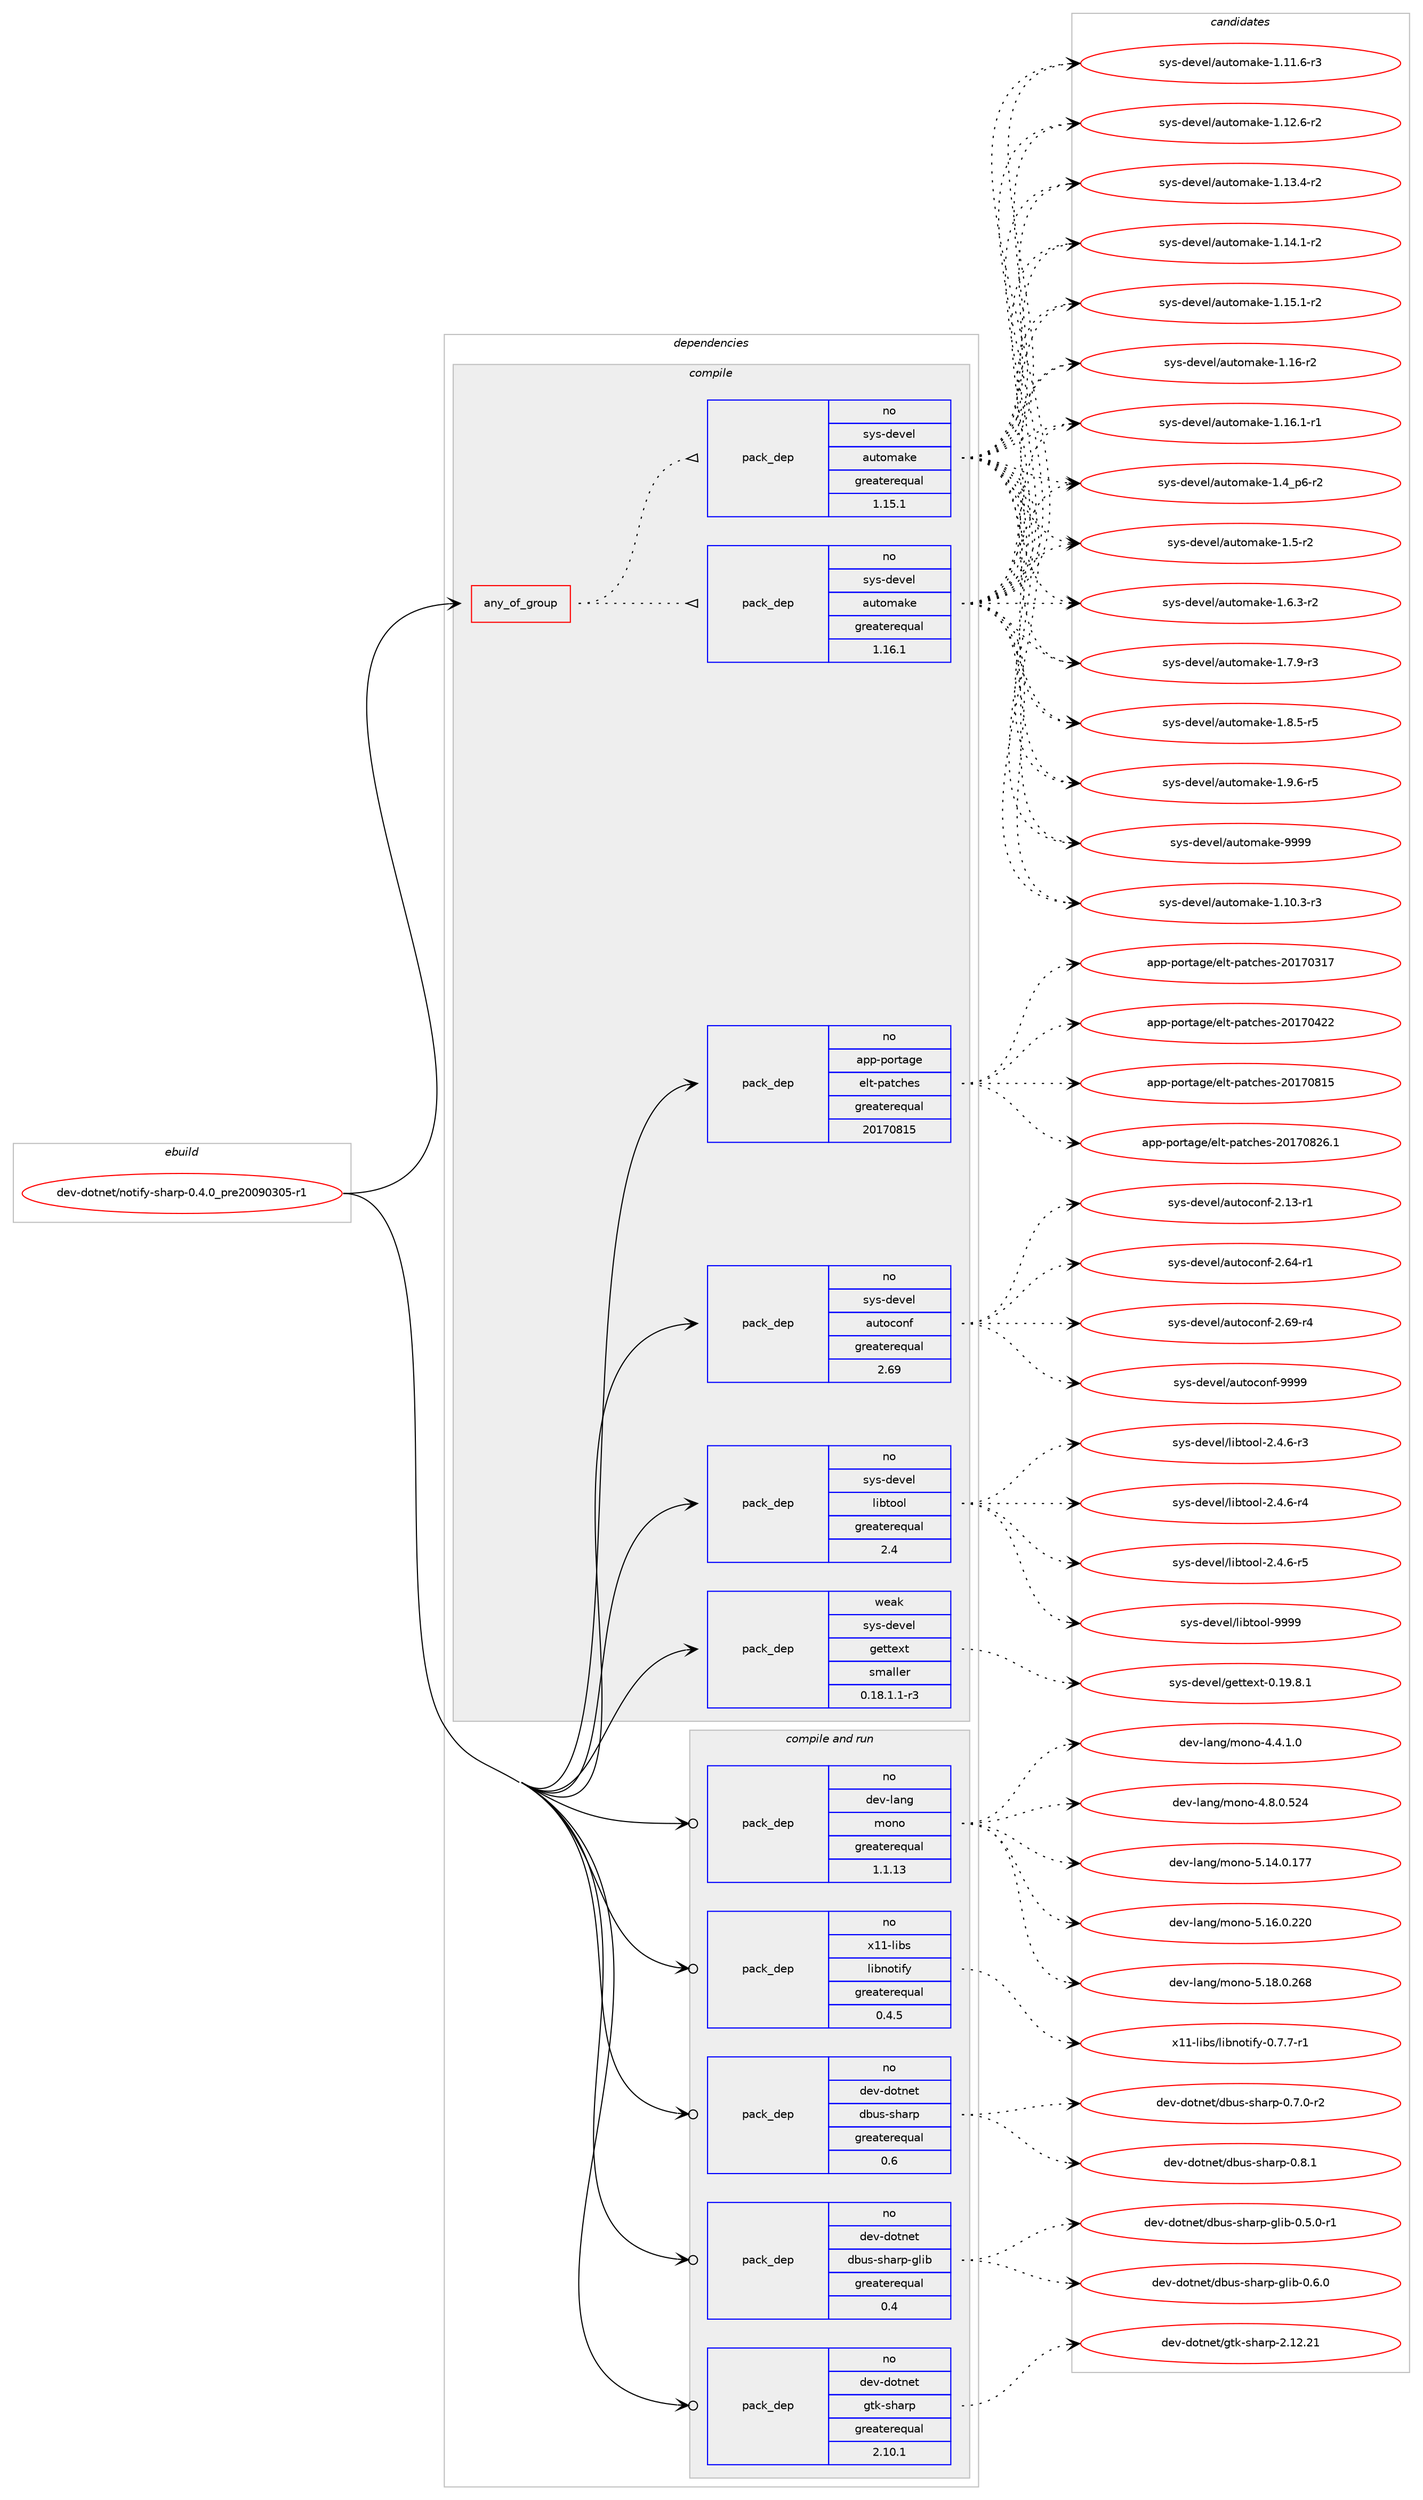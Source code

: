 digraph prolog {

# *************
# Graph options
# *************

newrank=true;
concentrate=true;
compound=true;
graph [rankdir=LR,fontname=Helvetica,fontsize=10,ranksep=1.5];#, ranksep=2.5, nodesep=0.2];
edge  [arrowhead=vee];
node  [fontname=Helvetica,fontsize=10];

# **********
# The ebuild
# **********

subgraph cluster_leftcol {
color=gray;
rank=same;
label=<<i>ebuild</i>>;
id [label="dev-dotnet/notify-sharp-0.4.0_pre20090305-r1", color=red, width=4, href="../dev-dotnet/notify-sharp-0.4.0_pre20090305-r1.svg"];
}

# ****************
# The dependencies
# ****************

subgraph cluster_midcol {
color=gray;
label=<<i>dependencies</i>>;
subgraph cluster_compile {
fillcolor="#eeeeee";
style=filled;
label=<<i>compile</i>>;
subgraph any20449 {
dependency1323326 [label=<<TABLE BORDER="0" CELLBORDER="1" CELLSPACING="0" CELLPADDING="4"><TR><TD CELLPADDING="10">any_of_group</TD></TR></TABLE>>, shape=none, color=red];subgraph pack944192 {
dependency1323327 [label=<<TABLE BORDER="0" CELLBORDER="1" CELLSPACING="0" CELLPADDING="4" WIDTH="220"><TR><TD ROWSPAN="6" CELLPADDING="30">pack_dep</TD></TR><TR><TD WIDTH="110">no</TD></TR><TR><TD>sys-devel</TD></TR><TR><TD>automake</TD></TR><TR><TD>greaterequal</TD></TR><TR><TD>1.16.1</TD></TR></TABLE>>, shape=none, color=blue];
}
dependency1323326:e -> dependency1323327:w [weight=20,style="dotted",arrowhead="oinv"];
subgraph pack944193 {
dependency1323328 [label=<<TABLE BORDER="0" CELLBORDER="1" CELLSPACING="0" CELLPADDING="4" WIDTH="220"><TR><TD ROWSPAN="6" CELLPADDING="30">pack_dep</TD></TR><TR><TD WIDTH="110">no</TD></TR><TR><TD>sys-devel</TD></TR><TR><TD>automake</TD></TR><TR><TD>greaterequal</TD></TR><TR><TD>1.15.1</TD></TR></TABLE>>, shape=none, color=blue];
}
dependency1323326:e -> dependency1323328:w [weight=20,style="dotted",arrowhead="oinv"];
}
id:e -> dependency1323326:w [weight=20,style="solid",arrowhead="vee"];
subgraph pack944194 {
dependency1323329 [label=<<TABLE BORDER="0" CELLBORDER="1" CELLSPACING="0" CELLPADDING="4" WIDTH="220"><TR><TD ROWSPAN="6" CELLPADDING="30">pack_dep</TD></TR><TR><TD WIDTH="110">no</TD></TR><TR><TD>app-portage</TD></TR><TR><TD>elt-patches</TD></TR><TR><TD>greaterequal</TD></TR><TR><TD>20170815</TD></TR></TABLE>>, shape=none, color=blue];
}
id:e -> dependency1323329:w [weight=20,style="solid",arrowhead="vee"];
subgraph pack944195 {
dependency1323330 [label=<<TABLE BORDER="0" CELLBORDER="1" CELLSPACING="0" CELLPADDING="4" WIDTH="220"><TR><TD ROWSPAN="6" CELLPADDING="30">pack_dep</TD></TR><TR><TD WIDTH="110">no</TD></TR><TR><TD>sys-devel</TD></TR><TR><TD>autoconf</TD></TR><TR><TD>greaterequal</TD></TR><TR><TD>2.69</TD></TR></TABLE>>, shape=none, color=blue];
}
id:e -> dependency1323330:w [weight=20,style="solid",arrowhead="vee"];
subgraph pack944196 {
dependency1323331 [label=<<TABLE BORDER="0" CELLBORDER="1" CELLSPACING="0" CELLPADDING="4" WIDTH="220"><TR><TD ROWSPAN="6" CELLPADDING="30">pack_dep</TD></TR><TR><TD WIDTH="110">no</TD></TR><TR><TD>sys-devel</TD></TR><TR><TD>libtool</TD></TR><TR><TD>greaterequal</TD></TR><TR><TD>2.4</TD></TR></TABLE>>, shape=none, color=blue];
}
id:e -> dependency1323331:w [weight=20,style="solid",arrowhead="vee"];
subgraph pack944197 {
dependency1323332 [label=<<TABLE BORDER="0" CELLBORDER="1" CELLSPACING="0" CELLPADDING="4" WIDTH="220"><TR><TD ROWSPAN="6" CELLPADDING="30">pack_dep</TD></TR><TR><TD WIDTH="110">weak</TD></TR><TR><TD>sys-devel</TD></TR><TR><TD>gettext</TD></TR><TR><TD>smaller</TD></TR><TR><TD>0.18.1.1-r3</TD></TR></TABLE>>, shape=none, color=blue];
}
id:e -> dependency1323332:w [weight=20,style="solid",arrowhead="vee"];
}
subgraph cluster_compileandrun {
fillcolor="#eeeeee";
style=filled;
label=<<i>compile and run</i>>;
subgraph pack944198 {
dependency1323333 [label=<<TABLE BORDER="0" CELLBORDER="1" CELLSPACING="0" CELLPADDING="4" WIDTH="220"><TR><TD ROWSPAN="6" CELLPADDING="30">pack_dep</TD></TR><TR><TD WIDTH="110">no</TD></TR><TR><TD>dev-dotnet</TD></TR><TR><TD>dbus-sharp</TD></TR><TR><TD>greaterequal</TD></TR><TR><TD>0.6</TD></TR></TABLE>>, shape=none, color=blue];
}
id:e -> dependency1323333:w [weight=20,style="solid",arrowhead="odotvee"];
subgraph pack944199 {
dependency1323334 [label=<<TABLE BORDER="0" CELLBORDER="1" CELLSPACING="0" CELLPADDING="4" WIDTH="220"><TR><TD ROWSPAN="6" CELLPADDING="30">pack_dep</TD></TR><TR><TD WIDTH="110">no</TD></TR><TR><TD>dev-dotnet</TD></TR><TR><TD>dbus-sharp-glib</TD></TR><TR><TD>greaterequal</TD></TR><TR><TD>0.4</TD></TR></TABLE>>, shape=none, color=blue];
}
id:e -> dependency1323334:w [weight=20,style="solid",arrowhead="odotvee"];
subgraph pack944200 {
dependency1323335 [label=<<TABLE BORDER="0" CELLBORDER="1" CELLSPACING="0" CELLPADDING="4" WIDTH="220"><TR><TD ROWSPAN="6" CELLPADDING="30">pack_dep</TD></TR><TR><TD WIDTH="110">no</TD></TR><TR><TD>dev-dotnet</TD></TR><TR><TD>gtk-sharp</TD></TR><TR><TD>greaterequal</TD></TR><TR><TD>2.10.1</TD></TR></TABLE>>, shape=none, color=blue];
}
id:e -> dependency1323335:w [weight=20,style="solid",arrowhead="odotvee"];
subgraph pack944201 {
dependency1323336 [label=<<TABLE BORDER="0" CELLBORDER="1" CELLSPACING="0" CELLPADDING="4" WIDTH="220"><TR><TD ROWSPAN="6" CELLPADDING="30">pack_dep</TD></TR><TR><TD WIDTH="110">no</TD></TR><TR><TD>dev-lang</TD></TR><TR><TD>mono</TD></TR><TR><TD>greaterequal</TD></TR><TR><TD>1.1.13</TD></TR></TABLE>>, shape=none, color=blue];
}
id:e -> dependency1323336:w [weight=20,style="solid",arrowhead="odotvee"];
subgraph pack944202 {
dependency1323337 [label=<<TABLE BORDER="0" CELLBORDER="1" CELLSPACING="0" CELLPADDING="4" WIDTH="220"><TR><TD ROWSPAN="6" CELLPADDING="30">pack_dep</TD></TR><TR><TD WIDTH="110">no</TD></TR><TR><TD>x11-libs</TD></TR><TR><TD>libnotify</TD></TR><TR><TD>greaterequal</TD></TR><TR><TD>0.4.5</TD></TR></TABLE>>, shape=none, color=blue];
}
id:e -> dependency1323337:w [weight=20,style="solid",arrowhead="odotvee"];
}
subgraph cluster_run {
fillcolor="#eeeeee";
style=filled;
label=<<i>run</i>>;
}
}

# **************
# The candidates
# **************

subgraph cluster_choices {
rank=same;
color=gray;
label=<<i>candidates</i>>;

subgraph choice944192 {
color=black;
nodesep=1;
choice11512111545100101118101108479711711611110997107101454946494846514511451 [label="sys-devel/automake-1.10.3-r3", color=red, width=4,href="../sys-devel/automake-1.10.3-r3.svg"];
choice11512111545100101118101108479711711611110997107101454946494946544511451 [label="sys-devel/automake-1.11.6-r3", color=red, width=4,href="../sys-devel/automake-1.11.6-r3.svg"];
choice11512111545100101118101108479711711611110997107101454946495046544511450 [label="sys-devel/automake-1.12.6-r2", color=red, width=4,href="../sys-devel/automake-1.12.6-r2.svg"];
choice11512111545100101118101108479711711611110997107101454946495146524511450 [label="sys-devel/automake-1.13.4-r2", color=red, width=4,href="../sys-devel/automake-1.13.4-r2.svg"];
choice11512111545100101118101108479711711611110997107101454946495246494511450 [label="sys-devel/automake-1.14.1-r2", color=red, width=4,href="../sys-devel/automake-1.14.1-r2.svg"];
choice11512111545100101118101108479711711611110997107101454946495346494511450 [label="sys-devel/automake-1.15.1-r2", color=red, width=4,href="../sys-devel/automake-1.15.1-r2.svg"];
choice1151211154510010111810110847971171161111099710710145494649544511450 [label="sys-devel/automake-1.16-r2", color=red, width=4,href="../sys-devel/automake-1.16-r2.svg"];
choice11512111545100101118101108479711711611110997107101454946495446494511449 [label="sys-devel/automake-1.16.1-r1", color=red, width=4,href="../sys-devel/automake-1.16.1-r1.svg"];
choice115121115451001011181011084797117116111109971071014549465295112544511450 [label="sys-devel/automake-1.4_p6-r2", color=red, width=4,href="../sys-devel/automake-1.4_p6-r2.svg"];
choice11512111545100101118101108479711711611110997107101454946534511450 [label="sys-devel/automake-1.5-r2", color=red, width=4,href="../sys-devel/automake-1.5-r2.svg"];
choice115121115451001011181011084797117116111109971071014549465446514511450 [label="sys-devel/automake-1.6.3-r2", color=red, width=4,href="../sys-devel/automake-1.6.3-r2.svg"];
choice115121115451001011181011084797117116111109971071014549465546574511451 [label="sys-devel/automake-1.7.9-r3", color=red, width=4,href="../sys-devel/automake-1.7.9-r3.svg"];
choice115121115451001011181011084797117116111109971071014549465646534511453 [label="sys-devel/automake-1.8.5-r5", color=red, width=4,href="../sys-devel/automake-1.8.5-r5.svg"];
choice115121115451001011181011084797117116111109971071014549465746544511453 [label="sys-devel/automake-1.9.6-r5", color=red, width=4,href="../sys-devel/automake-1.9.6-r5.svg"];
choice115121115451001011181011084797117116111109971071014557575757 [label="sys-devel/automake-9999", color=red, width=4,href="../sys-devel/automake-9999.svg"];
dependency1323327:e -> choice11512111545100101118101108479711711611110997107101454946494846514511451:w [style=dotted,weight="100"];
dependency1323327:e -> choice11512111545100101118101108479711711611110997107101454946494946544511451:w [style=dotted,weight="100"];
dependency1323327:e -> choice11512111545100101118101108479711711611110997107101454946495046544511450:w [style=dotted,weight="100"];
dependency1323327:e -> choice11512111545100101118101108479711711611110997107101454946495146524511450:w [style=dotted,weight="100"];
dependency1323327:e -> choice11512111545100101118101108479711711611110997107101454946495246494511450:w [style=dotted,weight="100"];
dependency1323327:e -> choice11512111545100101118101108479711711611110997107101454946495346494511450:w [style=dotted,weight="100"];
dependency1323327:e -> choice1151211154510010111810110847971171161111099710710145494649544511450:w [style=dotted,weight="100"];
dependency1323327:e -> choice11512111545100101118101108479711711611110997107101454946495446494511449:w [style=dotted,weight="100"];
dependency1323327:e -> choice115121115451001011181011084797117116111109971071014549465295112544511450:w [style=dotted,weight="100"];
dependency1323327:e -> choice11512111545100101118101108479711711611110997107101454946534511450:w [style=dotted,weight="100"];
dependency1323327:e -> choice115121115451001011181011084797117116111109971071014549465446514511450:w [style=dotted,weight="100"];
dependency1323327:e -> choice115121115451001011181011084797117116111109971071014549465546574511451:w [style=dotted,weight="100"];
dependency1323327:e -> choice115121115451001011181011084797117116111109971071014549465646534511453:w [style=dotted,weight="100"];
dependency1323327:e -> choice115121115451001011181011084797117116111109971071014549465746544511453:w [style=dotted,weight="100"];
dependency1323327:e -> choice115121115451001011181011084797117116111109971071014557575757:w [style=dotted,weight="100"];
}
subgraph choice944193 {
color=black;
nodesep=1;
choice11512111545100101118101108479711711611110997107101454946494846514511451 [label="sys-devel/automake-1.10.3-r3", color=red, width=4,href="../sys-devel/automake-1.10.3-r3.svg"];
choice11512111545100101118101108479711711611110997107101454946494946544511451 [label="sys-devel/automake-1.11.6-r3", color=red, width=4,href="../sys-devel/automake-1.11.6-r3.svg"];
choice11512111545100101118101108479711711611110997107101454946495046544511450 [label="sys-devel/automake-1.12.6-r2", color=red, width=4,href="../sys-devel/automake-1.12.6-r2.svg"];
choice11512111545100101118101108479711711611110997107101454946495146524511450 [label="sys-devel/automake-1.13.4-r2", color=red, width=4,href="../sys-devel/automake-1.13.4-r2.svg"];
choice11512111545100101118101108479711711611110997107101454946495246494511450 [label="sys-devel/automake-1.14.1-r2", color=red, width=4,href="../sys-devel/automake-1.14.1-r2.svg"];
choice11512111545100101118101108479711711611110997107101454946495346494511450 [label="sys-devel/automake-1.15.1-r2", color=red, width=4,href="../sys-devel/automake-1.15.1-r2.svg"];
choice1151211154510010111810110847971171161111099710710145494649544511450 [label="sys-devel/automake-1.16-r2", color=red, width=4,href="../sys-devel/automake-1.16-r2.svg"];
choice11512111545100101118101108479711711611110997107101454946495446494511449 [label="sys-devel/automake-1.16.1-r1", color=red, width=4,href="../sys-devel/automake-1.16.1-r1.svg"];
choice115121115451001011181011084797117116111109971071014549465295112544511450 [label="sys-devel/automake-1.4_p6-r2", color=red, width=4,href="../sys-devel/automake-1.4_p6-r2.svg"];
choice11512111545100101118101108479711711611110997107101454946534511450 [label="sys-devel/automake-1.5-r2", color=red, width=4,href="../sys-devel/automake-1.5-r2.svg"];
choice115121115451001011181011084797117116111109971071014549465446514511450 [label="sys-devel/automake-1.6.3-r2", color=red, width=4,href="../sys-devel/automake-1.6.3-r2.svg"];
choice115121115451001011181011084797117116111109971071014549465546574511451 [label="sys-devel/automake-1.7.9-r3", color=red, width=4,href="../sys-devel/automake-1.7.9-r3.svg"];
choice115121115451001011181011084797117116111109971071014549465646534511453 [label="sys-devel/automake-1.8.5-r5", color=red, width=4,href="../sys-devel/automake-1.8.5-r5.svg"];
choice115121115451001011181011084797117116111109971071014549465746544511453 [label="sys-devel/automake-1.9.6-r5", color=red, width=4,href="../sys-devel/automake-1.9.6-r5.svg"];
choice115121115451001011181011084797117116111109971071014557575757 [label="sys-devel/automake-9999", color=red, width=4,href="../sys-devel/automake-9999.svg"];
dependency1323328:e -> choice11512111545100101118101108479711711611110997107101454946494846514511451:w [style=dotted,weight="100"];
dependency1323328:e -> choice11512111545100101118101108479711711611110997107101454946494946544511451:w [style=dotted,weight="100"];
dependency1323328:e -> choice11512111545100101118101108479711711611110997107101454946495046544511450:w [style=dotted,weight="100"];
dependency1323328:e -> choice11512111545100101118101108479711711611110997107101454946495146524511450:w [style=dotted,weight="100"];
dependency1323328:e -> choice11512111545100101118101108479711711611110997107101454946495246494511450:w [style=dotted,weight="100"];
dependency1323328:e -> choice11512111545100101118101108479711711611110997107101454946495346494511450:w [style=dotted,weight="100"];
dependency1323328:e -> choice1151211154510010111810110847971171161111099710710145494649544511450:w [style=dotted,weight="100"];
dependency1323328:e -> choice11512111545100101118101108479711711611110997107101454946495446494511449:w [style=dotted,weight="100"];
dependency1323328:e -> choice115121115451001011181011084797117116111109971071014549465295112544511450:w [style=dotted,weight="100"];
dependency1323328:e -> choice11512111545100101118101108479711711611110997107101454946534511450:w [style=dotted,weight="100"];
dependency1323328:e -> choice115121115451001011181011084797117116111109971071014549465446514511450:w [style=dotted,weight="100"];
dependency1323328:e -> choice115121115451001011181011084797117116111109971071014549465546574511451:w [style=dotted,weight="100"];
dependency1323328:e -> choice115121115451001011181011084797117116111109971071014549465646534511453:w [style=dotted,weight="100"];
dependency1323328:e -> choice115121115451001011181011084797117116111109971071014549465746544511453:w [style=dotted,weight="100"];
dependency1323328:e -> choice115121115451001011181011084797117116111109971071014557575757:w [style=dotted,weight="100"];
}
subgraph choice944194 {
color=black;
nodesep=1;
choice97112112451121111141169710310147101108116451129711699104101115455048495548514955 [label="app-portage/elt-patches-20170317", color=red, width=4,href="../app-portage/elt-patches-20170317.svg"];
choice97112112451121111141169710310147101108116451129711699104101115455048495548525050 [label="app-portage/elt-patches-20170422", color=red, width=4,href="../app-portage/elt-patches-20170422.svg"];
choice97112112451121111141169710310147101108116451129711699104101115455048495548564953 [label="app-portage/elt-patches-20170815", color=red, width=4,href="../app-portage/elt-patches-20170815.svg"];
choice971121124511211111411697103101471011081164511297116991041011154550484955485650544649 [label="app-portage/elt-patches-20170826.1", color=red, width=4,href="../app-portage/elt-patches-20170826.1.svg"];
dependency1323329:e -> choice97112112451121111141169710310147101108116451129711699104101115455048495548514955:w [style=dotted,weight="100"];
dependency1323329:e -> choice97112112451121111141169710310147101108116451129711699104101115455048495548525050:w [style=dotted,weight="100"];
dependency1323329:e -> choice97112112451121111141169710310147101108116451129711699104101115455048495548564953:w [style=dotted,weight="100"];
dependency1323329:e -> choice971121124511211111411697103101471011081164511297116991041011154550484955485650544649:w [style=dotted,weight="100"];
}
subgraph choice944195 {
color=black;
nodesep=1;
choice1151211154510010111810110847971171161119911111010245504649514511449 [label="sys-devel/autoconf-2.13-r1", color=red, width=4,href="../sys-devel/autoconf-2.13-r1.svg"];
choice1151211154510010111810110847971171161119911111010245504654524511449 [label="sys-devel/autoconf-2.64-r1", color=red, width=4,href="../sys-devel/autoconf-2.64-r1.svg"];
choice1151211154510010111810110847971171161119911111010245504654574511452 [label="sys-devel/autoconf-2.69-r4", color=red, width=4,href="../sys-devel/autoconf-2.69-r4.svg"];
choice115121115451001011181011084797117116111991111101024557575757 [label="sys-devel/autoconf-9999", color=red, width=4,href="../sys-devel/autoconf-9999.svg"];
dependency1323330:e -> choice1151211154510010111810110847971171161119911111010245504649514511449:w [style=dotted,weight="100"];
dependency1323330:e -> choice1151211154510010111810110847971171161119911111010245504654524511449:w [style=dotted,weight="100"];
dependency1323330:e -> choice1151211154510010111810110847971171161119911111010245504654574511452:w [style=dotted,weight="100"];
dependency1323330:e -> choice115121115451001011181011084797117116111991111101024557575757:w [style=dotted,weight="100"];
}
subgraph choice944196 {
color=black;
nodesep=1;
choice1151211154510010111810110847108105981161111111084550465246544511451 [label="sys-devel/libtool-2.4.6-r3", color=red, width=4,href="../sys-devel/libtool-2.4.6-r3.svg"];
choice1151211154510010111810110847108105981161111111084550465246544511452 [label="sys-devel/libtool-2.4.6-r4", color=red, width=4,href="../sys-devel/libtool-2.4.6-r4.svg"];
choice1151211154510010111810110847108105981161111111084550465246544511453 [label="sys-devel/libtool-2.4.6-r5", color=red, width=4,href="../sys-devel/libtool-2.4.6-r5.svg"];
choice1151211154510010111810110847108105981161111111084557575757 [label="sys-devel/libtool-9999", color=red, width=4,href="../sys-devel/libtool-9999.svg"];
dependency1323331:e -> choice1151211154510010111810110847108105981161111111084550465246544511451:w [style=dotted,weight="100"];
dependency1323331:e -> choice1151211154510010111810110847108105981161111111084550465246544511452:w [style=dotted,weight="100"];
dependency1323331:e -> choice1151211154510010111810110847108105981161111111084550465246544511453:w [style=dotted,weight="100"];
dependency1323331:e -> choice1151211154510010111810110847108105981161111111084557575757:w [style=dotted,weight="100"];
}
subgraph choice944197 {
color=black;
nodesep=1;
choice1151211154510010111810110847103101116116101120116454846495746564649 [label="sys-devel/gettext-0.19.8.1", color=red, width=4,href="../sys-devel/gettext-0.19.8.1.svg"];
dependency1323332:e -> choice1151211154510010111810110847103101116116101120116454846495746564649:w [style=dotted,weight="100"];
}
subgraph choice944198 {
color=black;
nodesep=1;
choice10010111845100111116110101116471009811711545115104971141124548465546484511450 [label="dev-dotnet/dbus-sharp-0.7.0-r2", color=red, width=4,href="../dev-dotnet/dbus-sharp-0.7.0-r2.svg"];
choice1001011184510011111611010111647100981171154511510497114112454846564649 [label="dev-dotnet/dbus-sharp-0.8.1", color=red, width=4,href="../dev-dotnet/dbus-sharp-0.8.1.svg"];
dependency1323333:e -> choice10010111845100111116110101116471009811711545115104971141124548465546484511450:w [style=dotted,weight="100"];
dependency1323333:e -> choice1001011184510011111611010111647100981171154511510497114112454846564649:w [style=dotted,weight="100"];
}
subgraph choice944199 {
color=black;
nodesep=1;
choice100101118451001111161101011164710098117115451151049711411245103108105984548465346484511449 [label="dev-dotnet/dbus-sharp-glib-0.5.0-r1", color=red, width=4,href="../dev-dotnet/dbus-sharp-glib-0.5.0-r1.svg"];
choice10010111845100111116110101116471009811711545115104971141124510310810598454846544648 [label="dev-dotnet/dbus-sharp-glib-0.6.0", color=red, width=4,href="../dev-dotnet/dbus-sharp-glib-0.6.0.svg"];
dependency1323334:e -> choice100101118451001111161101011164710098117115451151049711411245103108105984548465346484511449:w [style=dotted,weight="100"];
dependency1323334:e -> choice10010111845100111116110101116471009811711545115104971141124510310810598454846544648:w [style=dotted,weight="100"];
}
subgraph choice944200 {
color=black;
nodesep=1;
choice100101118451001111161101011164710311610745115104971141124550464950465049 [label="dev-dotnet/gtk-sharp-2.12.21", color=red, width=4,href="../dev-dotnet/gtk-sharp-2.12.21.svg"];
dependency1323335:e -> choice100101118451001111161101011164710311610745115104971141124550464950465049:w [style=dotted,weight="100"];
}
subgraph choice944201 {
color=black;
nodesep=1;
choice1001011184510897110103471091111101114552465246494648 [label="dev-lang/mono-4.4.1.0", color=red, width=4,href="../dev-lang/mono-4.4.1.0.svg"];
choice10010111845108971101034710911111011145524656464846535052 [label="dev-lang/mono-4.8.0.524", color=red, width=4,href="../dev-lang/mono-4.8.0.524.svg"];
choice1001011184510897110103471091111101114553464952464846495555 [label="dev-lang/mono-5.14.0.177", color=red, width=4,href="../dev-lang/mono-5.14.0.177.svg"];
choice1001011184510897110103471091111101114553464954464846505048 [label="dev-lang/mono-5.16.0.220", color=red, width=4,href="../dev-lang/mono-5.16.0.220.svg"];
choice1001011184510897110103471091111101114553464956464846505456 [label="dev-lang/mono-5.18.0.268", color=red, width=4,href="../dev-lang/mono-5.18.0.268.svg"];
dependency1323336:e -> choice1001011184510897110103471091111101114552465246494648:w [style=dotted,weight="100"];
dependency1323336:e -> choice10010111845108971101034710911111011145524656464846535052:w [style=dotted,weight="100"];
dependency1323336:e -> choice1001011184510897110103471091111101114553464952464846495555:w [style=dotted,weight="100"];
dependency1323336:e -> choice1001011184510897110103471091111101114553464954464846505048:w [style=dotted,weight="100"];
dependency1323336:e -> choice1001011184510897110103471091111101114553464956464846505456:w [style=dotted,weight="100"];
}
subgraph choice944202 {
color=black;
nodesep=1;
choice1204949451081059811547108105981101111161051021214548465546554511449 [label="x11-libs/libnotify-0.7.7-r1", color=red, width=4,href="../x11-libs/libnotify-0.7.7-r1.svg"];
dependency1323337:e -> choice1204949451081059811547108105981101111161051021214548465546554511449:w [style=dotted,weight="100"];
}
}

}
